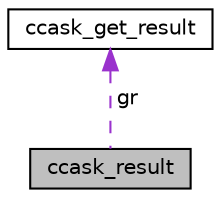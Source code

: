 digraph "ccask_result"
{
 // LATEX_PDF_SIZE
  edge [fontname="Helvetica",fontsize="10",labelfontname="Helvetica",labelfontsize="10"];
  node [fontname="Helvetica",fontsize="10",shape=record];
  Node1 [label="ccask_result",height=0.2,width=0.4,color="black", fillcolor="grey75", style="filled", fontcolor="black",tooltip=" "];
  Node2 -> Node1 [dir="back",color="darkorchid3",fontsize="10",style="dashed",label=" gr" ,fontname="Helvetica"];
  Node2 [label="ccask_get_result",height=0.2,width=0.4,color="black", fillcolor="white", style="filled",URL="$structccask__get__result.html",tooltip=" "];
}
